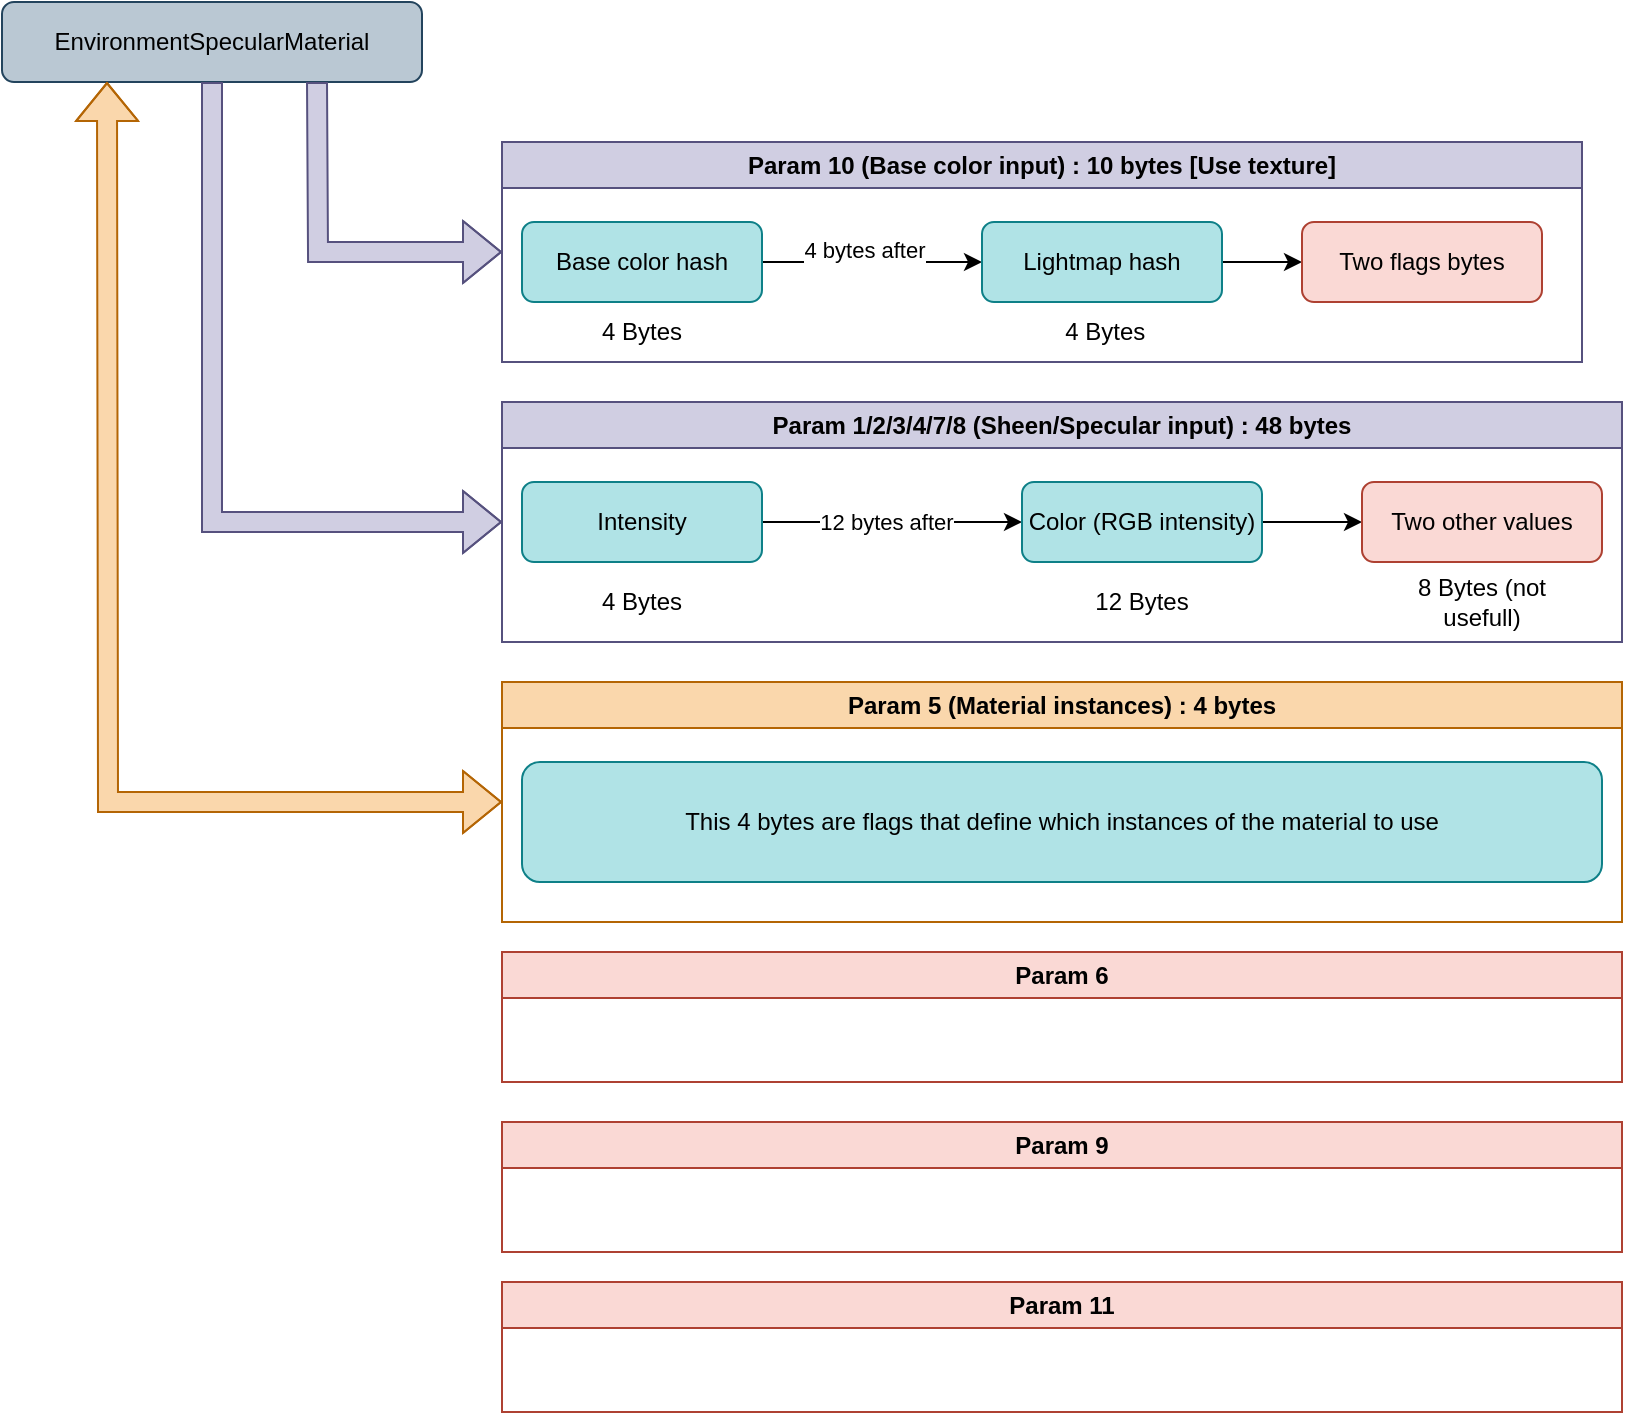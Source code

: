 <mxfile version="24.7.6">
  <diagram name="Page-1" id="aSh16s_FejJTfDu06x_u">
    <mxGraphModel dx="1434" dy="738" grid="1" gridSize="10" guides="1" tooltips="1" connect="1" arrows="1" fold="1" page="1" pageScale="1" pageWidth="827" pageHeight="1169" math="0" shadow="0">
      <root>
        <mxCell id="0" />
        <mxCell id="1" parent="0" />
        <mxCell id="BW9Cfgi7wb87ly_cptnb-1" value="EnvironmentSpecularMaterial" style="rounded=1;whiteSpace=wrap;html=1;fillColor=#bac8d3;strokeColor=#23445d;" parent="1" vertex="1">
          <mxGeometry x="10" y="10" width="210" height="40" as="geometry" />
        </mxCell>
        <mxCell id="BW9Cfgi7wb87ly_cptnb-6" value="" style="edgeStyle=orthogonalEdgeStyle;rounded=0;orthogonalLoop=1;jettySize=auto;html=1;" parent="1" source="BW9Cfgi7wb87ly_cptnb-4" target="BW9Cfgi7wb87ly_cptnb-5" edge="1">
          <mxGeometry relative="1" as="geometry" />
        </mxCell>
        <mxCell id="BW9Cfgi7wb87ly_cptnb-7" value="4 bytes after" style="edgeLabel;html=1;align=center;verticalAlign=middle;resizable=0;points=[];" parent="BW9Cfgi7wb87ly_cptnb-6" vertex="1" connectable="0">
          <mxGeometry x="-0.075" y="6" relative="1" as="geometry">
            <mxPoint as="offset" />
          </mxGeometry>
        </mxCell>
        <mxCell id="BW9Cfgi7wb87ly_cptnb-4" value="Base color hash" style="rounded=1;whiteSpace=wrap;html=1;fillColor=#b0e3e6;strokeColor=#0e8088;" parent="1" vertex="1">
          <mxGeometry x="270" y="120" width="120" height="40" as="geometry" />
        </mxCell>
        <mxCell id="BW9Cfgi7wb87ly_cptnb-9" value="" style="edgeStyle=orthogonalEdgeStyle;rounded=0;orthogonalLoop=1;jettySize=auto;html=1;" parent="1" source="BW9Cfgi7wb87ly_cptnb-5" target="BW9Cfgi7wb87ly_cptnb-8" edge="1">
          <mxGeometry relative="1" as="geometry" />
        </mxCell>
        <mxCell id="BW9Cfgi7wb87ly_cptnb-5" value="Lightmap hash" style="rounded=1;whiteSpace=wrap;html=1;fillColor=#b0e3e6;strokeColor=#0e8088;" parent="1" vertex="1">
          <mxGeometry x="500" y="120" width="120" height="40" as="geometry" />
        </mxCell>
        <mxCell id="BW9Cfgi7wb87ly_cptnb-8" value="Two flags bytes" style="rounded=1;whiteSpace=wrap;html=1;fillColor=#fad9d5;strokeColor=#ae4132;" parent="1" vertex="1">
          <mxGeometry x="660" y="120" width="120" height="40" as="geometry" />
        </mxCell>
        <mxCell id="BW9Cfgi7wb87ly_cptnb-10" value="Param 10 (Base color input) : 10 bytes [Use texture]" style="swimlane;whiteSpace=wrap;html=1;fillColor=#d0cee2;strokeColor=#56517e;" parent="1" vertex="1">
          <mxGeometry x="260" y="80" width="540" height="110" as="geometry" />
        </mxCell>
        <mxCell id="BW9Cfgi7wb87ly_cptnb-11" value="4 Bytes" style="text;html=1;align=center;verticalAlign=middle;whiteSpace=wrap;rounded=0;" parent="BW9Cfgi7wb87ly_cptnb-10" vertex="1">
          <mxGeometry x="40" y="80" width="60" height="30" as="geometry" />
        </mxCell>
        <mxCell id="BW9Cfgi7wb87ly_cptnb-12" value="&amp;nbsp;4 Bytes" style="text;html=1;align=center;verticalAlign=middle;whiteSpace=wrap;rounded=0;" parent="BW9Cfgi7wb87ly_cptnb-10" vertex="1">
          <mxGeometry x="270" y="80" width="60" height="30" as="geometry" />
        </mxCell>
        <mxCell id="BW9Cfgi7wb87ly_cptnb-13" value="" style="shape=flexArrow;endArrow=classic;html=1;rounded=0;entryX=0;entryY=0.5;entryDx=0;entryDy=0;exitX=0.75;exitY=1;exitDx=0;exitDy=0;fillColor=#d0cee2;strokeColor=#56517e;" parent="1" source="BW9Cfgi7wb87ly_cptnb-1" target="BW9Cfgi7wb87ly_cptnb-10" edge="1">
          <mxGeometry width="50" height="50" relative="1" as="geometry">
            <mxPoint x="120" y="60" as="sourcePoint" />
            <mxPoint x="170" y="270" as="targetPoint" />
            <Array as="points">
              <mxPoint x="168" y="135" />
            </Array>
          </mxGeometry>
        </mxCell>
        <mxCell id="HfBi7xp5_Hq4PblDzs9--1" value="Param 1/2/3/4/7/8 (Sheen/Specular input) : 48 bytes" style="swimlane;whiteSpace=wrap;html=1;fillColor=#d0cee2;strokeColor=#56517e;" vertex="1" parent="1">
          <mxGeometry x="260" y="210" width="560" height="120" as="geometry" />
        </mxCell>
        <mxCell id="HfBi7xp5_Hq4PblDzs9--5" value="" style="edgeStyle=orthogonalEdgeStyle;rounded=0;orthogonalLoop=1;jettySize=auto;html=1;" edge="1" parent="HfBi7xp5_Hq4PblDzs9--1" source="HfBi7xp5_Hq4PblDzs9--2" target="HfBi7xp5_Hq4PblDzs9--4">
          <mxGeometry relative="1" as="geometry" />
        </mxCell>
        <mxCell id="HfBi7xp5_Hq4PblDzs9--6" value="12 bytes after" style="edgeLabel;html=1;align=center;verticalAlign=middle;resizable=0;points=[];" vertex="1" connectable="0" parent="HfBi7xp5_Hq4PblDzs9--5">
          <mxGeometry x="-0.05" relative="1" as="geometry">
            <mxPoint as="offset" />
          </mxGeometry>
        </mxCell>
        <mxCell id="HfBi7xp5_Hq4PblDzs9--2" value="Intensity" style="rounded=1;whiteSpace=wrap;html=1;fillColor=#b0e3e6;strokeColor=#0e8088;" vertex="1" parent="HfBi7xp5_Hq4PblDzs9--1">
          <mxGeometry x="10" y="40" width="120" height="40" as="geometry" />
        </mxCell>
        <mxCell id="HfBi7xp5_Hq4PblDzs9--3" value="4 Bytes" style="text;html=1;align=center;verticalAlign=middle;whiteSpace=wrap;rounded=0;" vertex="1" parent="HfBi7xp5_Hq4PblDzs9--1">
          <mxGeometry x="40" y="85" width="60" height="30" as="geometry" />
        </mxCell>
        <mxCell id="HfBi7xp5_Hq4PblDzs9--9" value="" style="edgeStyle=orthogonalEdgeStyle;rounded=0;orthogonalLoop=1;jettySize=auto;html=1;" edge="1" parent="HfBi7xp5_Hq4PblDzs9--1" source="HfBi7xp5_Hq4PblDzs9--4" target="HfBi7xp5_Hq4PblDzs9--8">
          <mxGeometry relative="1" as="geometry" />
        </mxCell>
        <mxCell id="HfBi7xp5_Hq4PblDzs9--4" value="Color (RGB intensity)" style="rounded=1;whiteSpace=wrap;html=1;fillColor=#b0e3e6;strokeColor=#0e8088;" vertex="1" parent="HfBi7xp5_Hq4PblDzs9--1">
          <mxGeometry x="260" y="40" width="120" height="40" as="geometry" />
        </mxCell>
        <mxCell id="HfBi7xp5_Hq4PblDzs9--7" value="12 Bytes" style="text;html=1;align=center;verticalAlign=middle;whiteSpace=wrap;rounded=0;" vertex="1" parent="HfBi7xp5_Hq4PblDzs9--1">
          <mxGeometry x="290" y="85" width="60" height="30" as="geometry" />
        </mxCell>
        <mxCell id="HfBi7xp5_Hq4PblDzs9--8" value="Two other values" style="rounded=1;whiteSpace=wrap;html=1;fillColor=#fad9d5;strokeColor=#ae4132;" vertex="1" parent="HfBi7xp5_Hq4PblDzs9--1">
          <mxGeometry x="430" y="40" width="120" height="40" as="geometry" />
        </mxCell>
        <mxCell id="HfBi7xp5_Hq4PblDzs9--10" value="8 Bytes (not usefull)" style="text;html=1;align=center;verticalAlign=middle;whiteSpace=wrap;rounded=0;" vertex="1" parent="HfBi7xp5_Hq4PblDzs9--1">
          <mxGeometry x="440" y="85" width="100" height="30" as="geometry" />
        </mxCell>
        <mxCell id="HfBi7xp5_Hq4PblDzs9--12" value="" style="shape=flexArrow;endArrow=classic;html=1;rounded=0;fillColor=#d0cee2;strokeColor=#56517e;entryX=0;entryY=0.5;entryDx=0;entryDy=0;exitX=0.5;exitY=1;exitDx=0;exitDy=0;" edge="1" parent="1" source="BW9Cfgi7wb87ly_cptnb-1" target="HfBi7xp5_Hq4PblDzs9--1">
          <mxGeometry width="50" height="50" relative="1" as="geometry">
            <mxPoint x="80" y="290" as="sourcePoint" />
            <mxPoint x="130" y="240" as="targetPoint" />
            <Array as="points">
              <mxPoint x="115" y="270" />
            </Array>
          </mxGeometry>
        </mxCell>
        <mxCell id="HfBi7xp5_Hq4PblDzs9--13" value="Param 5 (Material instances) : 4 bytes" style="swimlane;whiteSpace=wrap;html=1;fillColor=#fad7ac;strokeColor=#b46504;" vertex="1" parent="1">
          <mxGeometry x="260" y="350" width="560" height="120" as="geometry" />
        </mxCell>
        <mxCell id="HfBi7xp5_Hq4PblDzs9--14" value="This 4 bytes are flags that define which instances of the material to use" style="rounded=1;whiteSpace=wrap;html=1;fillColor=#b0e3e6;strokeColor=#0e8088;" vertex="1" parent="HfBi7xp5_Hq4PblDzs9--13">
          <mxGeometry x="10" y="40" width="540" height="60" as="geometry" />
        </mxCell>
        <mxCell id="HfBi7xp5_Hq4PblDzs9--15" value="" style="shape=flexArrow;endArrow=classic;startArrow=classic;html=1;rounded=0;entryX=0;entryY=0.5;entryDx=0;entryDy=0;exitX=0.25;exitY=1;exitDx=0;exitDy=0;fillColor=#fad7ac;strokeColor=#b46504;" edge="1" parent="1" source="BW9Cfgi7wb87ly_cptnb-1" target="HfBi7xp5_Hq4PblDzs9--13">
          <mxGeometry width="100" height="100" relative="1" as="geometry">
            <mxPoint x="50" y="450" as="sourcePoint" />
            <mxPoint x="150" y="350" as="targetPoint" />
            <Array as="points">
              <mxPoint x="63" y="410" />
            </Array>
          </mxGeometry>
        </mxCell>
        <mxCell id="HfBi7xp5_Hq4PblDzs9--16" value="Param 6" style="swimlane;whiteSpace=wrap;html=1;fillColor=#fad9d5;strokeColor=#ae4132;" vertex="1" parent="1">
          <mxGeometry x="260" y="485" width="560" height="65" as="geometry" />
        </mxCell>
        <mxCell id="HfBi7xp5_Hq4PblDzs9--17" value="Param 9" style="swimlane;whiteSpace=wrap;html=1;fillColor=#fad9d5;strokeColor=#ae4132;startSize=23;" vertex="1" parent="1">
          <mxGeometry x="260" y="570" width="560" height="65" as="geometry" />
        </mxCell>
        <mxCell id="HfBi7xp5_Hq4PblDzs9--18" value="Param 11" style="swimlane;whiteSpace=wrap;html=1;fillColor=#fad9d5;strokeColor=#ae4132;startSize=23;" vertex="1" parent="1">
          <mxGeometry x="260" y="650" width="560" height="65" as="geometry" />
        </mxCell>
      </root>
    </mxGraphModel>
  </diagram>
</mxfile>
